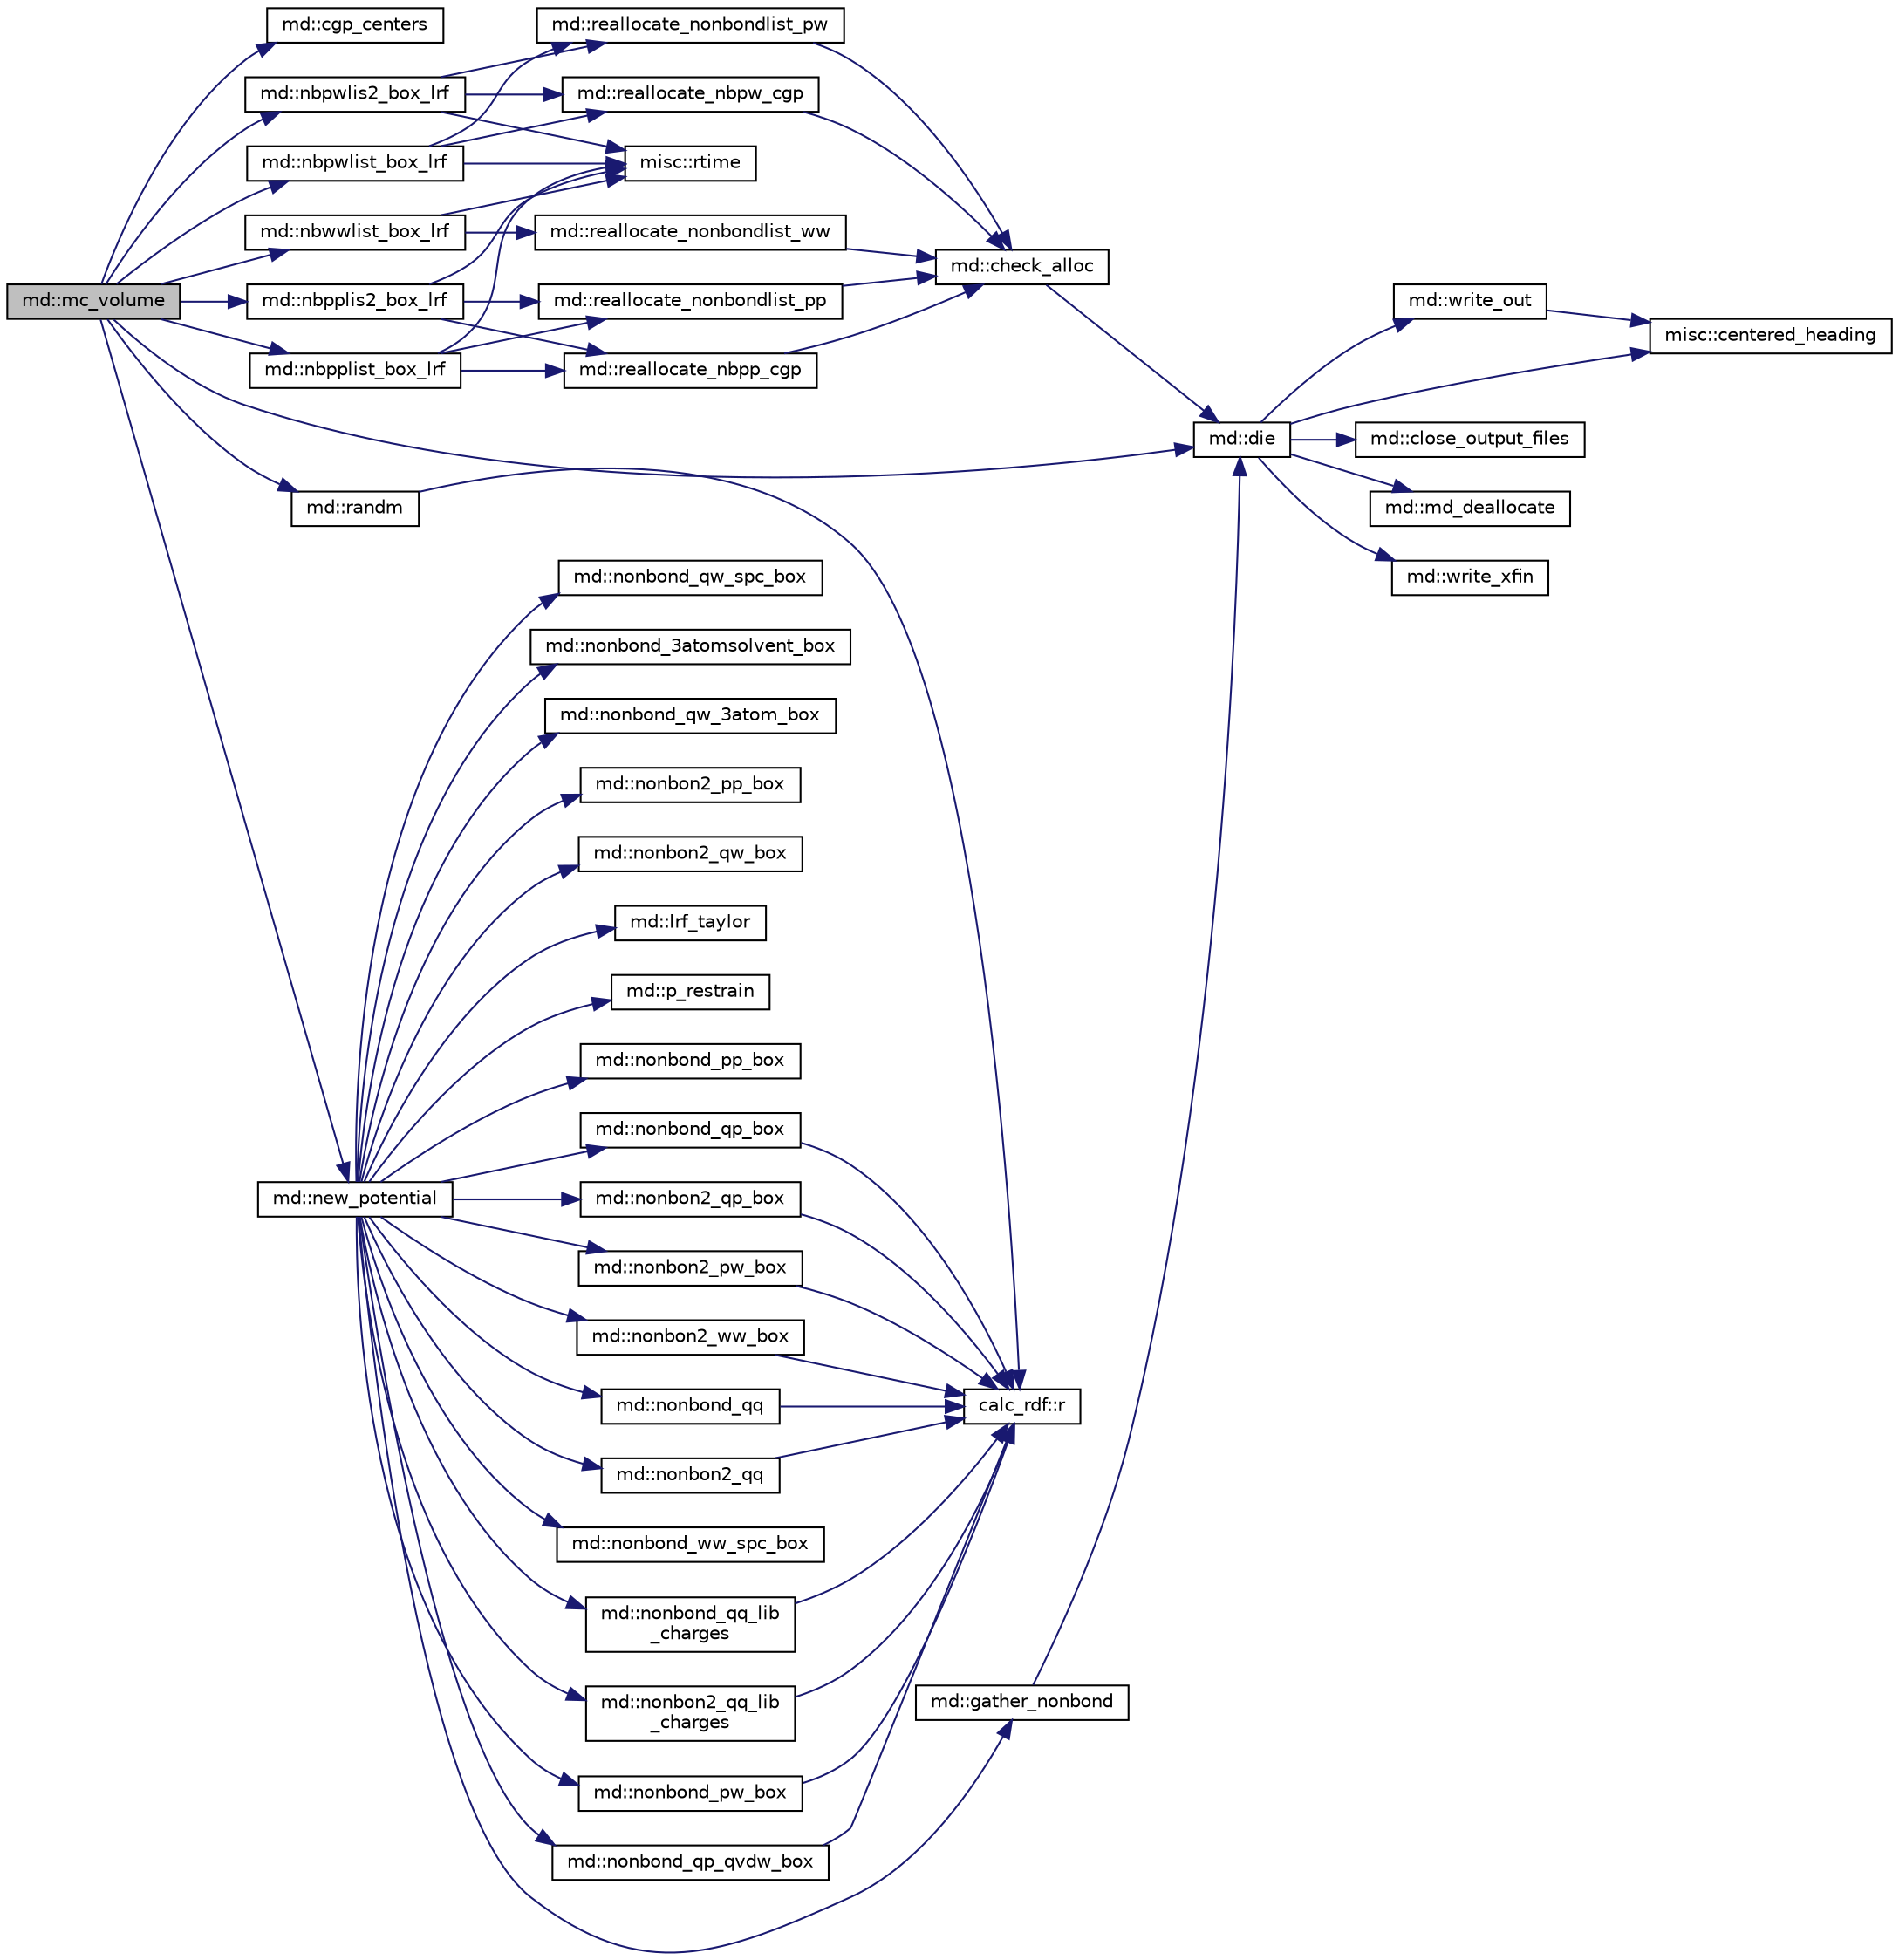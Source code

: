 digraph "md::mc_volume"
{
  edge [fontname="Helvetica",fontsize="10",labelfontname="Helvetica",labelfontsize="10"];
  node [fontname="Helvetica",fontsize="10",shape=record];
  rankdir="LR";
  Node1 [label="md::mc_volume",height=0.2,width=0.4,color="black", fillcolor="grey75", style="filled" fontcolor="black"];
  Node1 -> Node2 [color="midnightblue",fontsize="10",style="solid",fontname="Helvetica"];
  Node2 [label="md::cgp_centers",height=0.2,width=0.4,color="black", fillcolor="white", style="filled",URL="$classmd.html#a569f1efff75d7a9816131516f01a3547"];
  Node1 -> Node3 [color="midnightblue",fontsize="10",style="solid",fontname="Helvetica"];
  Node3 [label="md::die",height=0.2,width=0.4,color="black", fillcolor="white", style="filled",URL="$classmd.html#ac21e43139b5e5cd74ab6649672288d66"];
  Node3 -> Node4 [color="midnightblue",fontsize="10",style="solid",fontname="Helvetica"];
  Node4 [label="misc::centered_heading",height=0.2,width=0.4,color="black", fillcolor="white", style="filled",URL="$classmisc.html#ac616bbb70212f3216e099c51f3c217f9"];
  Node3 -> Node5 [color="midnightblue",fontsize="10",style="solid",fontname="Helvetica"];
  Node5 [label="md::close_output_files",height=0.2,width=0.4,color="black", fillcolor="white", style="filled",URL="$classmd.html#a5bd74b9ed60f4d0515416e77a9dcb825"];
  Node3 -> Node6 [color="midnightblue",fontsize="10",style="solid",fontname="Helvetica"];
  Node6 [label="md::md_deallocate",height=0.2,width=0.4,color="black", fillcolor="white", style="filled",URL="$classmd.html#a8a97b1726d386da7fddf5ea29296b0e9"];
  Node3 -> Node7 [color="midnightblue",fontsize="10",style="solid",fontname="Helvetica"];
  Node7 [label="md::write_out",height=0.2,width=0.4,color="black", fillcolor="white", style="filled",URL="$classmd.html#a7ae57adec77c83a4e3684cfbf301d605"];
  Node7 -> Node4 [color="midnightblue",fontsize="10",style="solid",fontname="Helvetica"];
  Node3 -> Node8 [color="midnightblue",fontsize="10",style="solid",fontname="Helvetica"];
  Node8 [label="md::write_xfin",height=0.2,width=0.4,color="black", fillcolor="white", style="filled",URL="$classmd.html#ad8ada800049df7345cd0a0e596644cc5"];
  Node1 -> Node9 [color="midnightblue",fontsize="10",style="solid",fontname="Helvetica"];
  Node9 [label="md::nbpplis2_box_lrf",height=0.2,width=0.4,color="black", fillcolor="white", style="filled",URL="$classmd.html#ad21d3a65785ca8c2f10ae17ce21f463e"];
  Node9 -> Node10 [color="midnightblue",fontsize="10",style="solid",fontname="Helvetica"];
  Node10 [label="misc::rtime",height=0.2,width=0.4,color="black", fillcolor="white", style="filled",URL="$classmisc.html#abd36d3dd3b5378bb78142330bd270555"];
  Node9 -> Node11 [color="midnightblue",fontsize="10",style="solid",fontname="Helvetica"];
  Node11 [label="md::reallocate_nbpp_cgp",height=0.2,width=0.4,color="black", fillcolor="white", style="filled",URL="$classmd.html#af66ca4a315dcc0890b77cd90b0fdaa94"];
  Node11 -> Node12 [color="midnightblue",fontsize="10",style="solid",fontname="Helvetica"];
  Node12 [label="md::check_alloc",height=0.2,width=0.4,color="black", fillcolor="white", style="filled",URL="$classmd.html#aa2bff9009b880be7904efe2a7c07f646"];
  Node12 -> Node3 [color="midnightblue",fontsize="10",style="solid",fontname="Helvetica"];
  Node9 -> Node13 [color="midnightblue",fontsize="10",style="solid",fontname="Helvetica"];
  Node13 [label="md::reallocate_nonbondlist_pp",height=0.2,width=0.4,color="black", fillcolor="white", style="filled",URL="$classmd.html#a262f50d109fc70ca812e85ddeb684728"];
  Node13 -> Node12 [color="midnightblue",fontsize="10",style="solid",fontname="Helvetica"];
  Node1 -> Node14 [color="midnightblue",fontsize="10",style="solid",fontname="Helvetica"];
  Node14 [label="md::nbpplist_box_lrf",height=0.2,width=0.4,color="black", fillcolor="white", style="filled",URL="$classmd.html#a83da9a1f7c60fbccfdb91504751a9abf"];
  Node14 -> Node10 [color="midnightblue",fontsize="10",style="solid",fontname="Helvetica"];
  Node14 -> Node11 [color="midnightblue",fontsize="10",style="solid",fontname="Helvetica"];
  Node14 -> Node13 [color="midnightblue",fontsize="10",style="solid",fontname="Helvetica"];
  Node1 -> Node15 [color="midnightblue",fontsize="10",style="solid",fontname="Helvetica"];
  Node15 [label="md::nbpwlis2_box_lrf",height=0.2,width=0.4,color="black", fillcolor="white", style="filled",URL="$classmd.html#a5b61618ae56e51fef3e5cc4b5a6b27f7"];
  Node15 -> Node10 [color="midnightblue",fontsize="10",style="solid",fontname="Helvetica"];
  Node15 -> Node16 [color="midnightblue",fontsize="10",style="solid",fontname="Helvetica"];
  Node16 [label="md::reallocate_nbpw_cgp",height=0.2,width=0.4,color="black", fillcolor="white", style="filled",URL="$classmd.html#a99eee4f01dbdcd76dbed4be5691d6d68"];
  Node16 -> Node12 [color="midnightblue",fontsize="10",style="solid",fontname="Helvetica"];
  Node15 -> Node17 [color="midnightblue",fontsize="10",style="solid",fontname="Helvetica"];
  Node17 [label="md::reallocate_nonbondlist_pw",height=0.2,width=0.4,color="black", fillcolor="white", style="filled",URL="$classmd.html#ac0b1ffca7139683663c0ebb7903a90c0"];
  Node17 -> Node12 [color="midnightblue",fontsize="10",style="solid",fontname="Helvetica"];
  Node1 -> Node18 [color="midnightblue",fontsize="10",style="solid",fontname="Helvetica"];
  Node18 [label="md::nbpwlist_box_lrf",height=0.2,width=0.4,color="black", fillcolor="white", style="filled",URL="$classmd.html#a3394ce94f0e3b7bfc2173c52b94f26a7"];
  Node18 -> Node10 [color="midnightblue",fontsize="10",style="solid",fontname="Helvetica"];
  Node18 -> Node16 [color="midnightblue",fontsize="10",style="solid",fontname="Helvetica"];
  Node18 -> Node17 [color="midnightblue",fontsize="10",style="solid",fontname="Helvetica"];
  Node1 -> Node19 [color="midnightblue",fontsize="10",style="solid",fontname="Helvetica"];
  Node19 [label="md::nbwwlist_box_lrf",height=0.2,width=0.4,color="black", fillcolor="white", style="filled",URL="$classmd.html#a927125ccc601291d7b2c627b71651e73"];
  Node19 -> Node10 [color="midnightblue",fontsize="10",style="solid",fontname="Helvetica"];
  Node19 -> Node20 [color="midnightblue",fontsize="10",style="solid",fontname="Helvetica"];
  Node20 [label="md::reallocate_nonbondlist_ww",height=0.2,width=0.4,color="black", fillcolor="white", style="filled",URL="$classmd.html#abc46c1881f91ca0af21a94bab664a348"];
  Node20 -> Node12 [color="midnightblue",fontsize="10",style="solid",fontname="Helvetica"];
  Node1 -> Node21 [color="midnightblue",fontsize="10",style="solid",fontname="Helvetica"];
  Node21 [label="md::new_potential",height=0.2,width=0.4,color="black", fillcolor="white", style="filled",URL="$classmd.html#a257734edbeff3a68b85a2e22d458f694"];
  Node21 -> Node22 [color="midnightblue",fontsize="10",style="solid",fontname="Helvetica"];
  Node22 [label="md::gather_nonbond",height=0.2,width=0.4,color="black", fillcolor="white", style="filled",URL="$classmd.html#a5cf829ef511afd1e672036dca0192484"];
  Node22 -> Node3 [color="midnightblue",fontsize="10",style="solid",fontname="Helvetica"];
  Node21 -> Node23 [color="midnightblue",fontsize="10",style="solid",fontname="Helvetica"];
  Node23 [label="md::nonbond_pp_box",height=0.2,width=0.4,color="black", fillcolor="white", style="filled",URL="$classmd.html#a4c88eac9dfefac0006e14ff26b369d56"];
  Node21 -> Node24 [color="midnightblue",fontsize="10",style="solid",fontname="Helvetica"];
  Node24 [label="md::nonbond_pw_box",height=0.2,width=0.4,color="black", fillcolor="white", style="filled",URL="$classmd.html#a9424901170c11930fe9daaae2da15bd7"];
  Node24 -> Node25 [color="midnightblue",fontsize="10",style="solid",fontname="Helvetica"];
  Node25 [label="calc_rdf::r",height=0.2,width=0.4,color="black", fillcolor="white", style="filled",URL="$classcalc__rdf.html#a203d29eb42a922de8786e02bef09868a"];
  Node21 -> Node26 [color="midnightblue",fontsize="10",style="solid",fontname="Helvetica"];
  Node26 [label="md::nonbond_qp_qvdw_box",height=0.2,width=0.4,color="black", fillcolor="white", style="filled",URL="$classmd.html#a939b00ef49bf93e6d0447548535b0d9a"];
  Node26 -> Node25 [color="midnightblue",fontsize="10",style="solid",fontname="Helvetica"];
  Node21 -> Node27 [color="midnightblue",fontsize="10",style="solid",fontname="Helvetica"];
  Node27 [label="md::nonbond_qp_box",height=0.2,width=0.4,color="black", fillcolor="white", style="filled",URL="$classmd.html#abf841b05eb9dae6e72022d6a4bb82103"];
  Node27 -> Node25 [color="midnightblue",fontsize="10",style="solid",fontname="Helvetica"];
  Node21 -> Node28 [color="midnightblue",fontsize="10",style="solid",fontname="Helvetica"];
  Node28 [label="md::nonbond_ww_spc_box",height=0.2,width=0.4,color="black", fillcolor="white", style="filled",URL="$classmd.html#aacfd803d77f7653838944262e57248c3"];
  Node21 -> Node29 [color="midnightblue",fontsize="10",style="solid",fontname="Helvetica"];
  Node29 [label="md::nonbond_qw_spc_box",height=0.2,width=0.4,color="black", fillcolor="white", style="filled",URL="$classmd.html#a6f2cc220c89cc9199772afb478bb6a05"];
  Node21 -> Node30 [color="midnightblue",fontsize="10",style="solid",fontname="Helvetica"];
  Node30 [label="md::nonbond_3atomsolvent_box",height=0.2,width=0.4,color="black", fillcolor="white", style="filled",URL="$classmd.html#a7c82181eab94a77dc8352adb952d2ce9"];
  Node21 -> Node31 [color="midnightblue",fontsize="10",style="solid",fontname="Helvetica"];
  Node31 [label="md::nonbond_qw_3atom_box",height=0.2,width=0.4,color="black", fillcolor="white", style="filled",URL="$classmd.html#a663e47336f036a1e2b444c4f2e8a94e5"];
  Node21 -> Node32 [color="midnightblue",fontsize="10",style="solid",fontname="Helvetica"];
  Node32 [label="md::nonbon2_pp_box",height=0.2,width=0.4,color="black", fillcolor="white", style="filled",URL="$classmd.html#af64c015135f65eaf11c192e0e90c4895"];
  Node21 -> Node33 [color="midnightblue",fontsize="10",style="solid",fontname="Helvetica"];
  Node33 [label="md::nonbon2_qp_box",height=0.2,width=0.4,color="black", fillcolor="white", style="filled",URL="$classmd.html#a8b61e7302a5280527d9db7671238ee96"];
  Node33 -> Node25 [color="midnightblue",fontsize="10",style="solid",fontname="Helvetica"];
  Node21 -> Node34 [color="midnightblue",fontsize="10",style="solid",fontname="Helvetica"];
  Node34 [label="md::nonbon2_pw_box",height=0.2,width=0.4,color="black", fillcolor="white", style="filled",URL="$classmd.html#a1068d874ddac71e70a88e799142278d1"];
  Node34 -> Node25 [color="midnightblue",fontsize="10",style="solid",fontname="Helvetica"];
  Node21 -> Node35 [color="midnightblue",fontsize="10",style="solid",fontname="Helvetica"];
  Node35 [label="md::nonbon2_qw_box",height=0.2,width=0.4,color="black", fillcolor="white", style="filled",URL="$classmd.html#a3d5c5eeae50f3e2851226b499f84c2aa"];
  Node21 -> Node36 [color="midnightblue",fontsize="10",style="solid",fontname="Helvetica"];
  Node36 [label="md::nonbon2_ww_box",height=0.2,width=0.4,color="black", fillcolor="white", style="filled",URL="$classmd.html#a7f361e22ee76a5ed61b6a8e126f2e117"];
  Node36 -> Node25 [color="midnightblue",fontsize="10",style="solid",fontname="Helvetica"];
  Node21 -> Node37 [color="midnightblue",fontsize="10",style="solid",fontname="Helvetica"];
  Node37 [label="md::lrf_taylor",height=0.2,width=0.4,color="black", fillcolor="white", style="filled",URL="$classmd.html#a1d02af0284b3c3aa3c99dd0b6779182f"];
  Node21 -> Node38 [color="midnightblue",fontsize="10",style="solid",fontname="Helvetica"];
  Node38 [label="md::p_restrain",height=0.2,width=0.4,color="black", fillcolor="white", style="filled",URL="$classmd.html#a5f47d787a2d1c1ec48fb5854d6030971"];
  Node21 -> Node39 [color="midnightblue",fontsize="10",style="solid",fontname="Helvetica"];
  Node39 [label="md::nonbond_qq",height=0.2,width=0.4,color="black", fillcolor="white", style="filled",URL="$classmd.html#a5c0b03a42a559f35a8a752fb93010b01"];
  Node39 -> Node25 [color="midnightblue",fontsize="10",style="solid",fontname="Helvetica"];
  Node21 -> Node40 [color="midnightblue",fontsize="10",style="solid",fontname="Helvetica"];
  Node40 [label="md::nonbon2_qq",height=0.2,width=0.4,color="black", fillcolor="white", style="filled",URL="$classmd.html#ae4087ab838e925ce5a20c5fa0d3ae779"];
  Node40 -> Node25 [color="midnightblue",fontsize="10",style="solid",fontname="Helvetica"];
  Node21 -> Node41 [color="midnightblue",fontsize="10",style="solid",fontname="Helvetica"];
  Node41 [label="md::nonbond_qq_lib\l_charges",height=0.2,width=0.4,color="black", fillcolor="white", style="filled",URL="$classmd.html#a8ca76b9ab6153c78fed4b7e7313ad896"];
  Node41 -> Node25 [color="midnightblue",fontsize="10",style="solid",fontname="Helvetica"];
  Node21 -> Node42 [color="midnightblue",fontsize="10",style="solid",fontname="Helvetica"];
  Node42 [label="md::nonbon2_qq_lib\l_charges",height=0.2,width=0.4,color="black", fillcolor="white", style="filled",URL="$classmd.html#addcb49c7875f376007c6675b7a540f28"];
  Node42 -> Node25 [color="midnightblue",fontsize="10",style="solid",fontname="Helvetica"];
  Node1 -> Node43 [color="midnightblue",fontsize="10",style="solid",fontname="Helvetica"];
  Node43 [label="md::randm",height=0.2,width=0.4,color="black", fillcolor="white", style="filled",URL="$classmd.html#a5e3b7b6f11ac03a3ffb18bdaaca242a5"];
  Node43 -> Node25 [color="midnightblue",fontsize="10",style="solid",fontname="Helvetica"];
}

